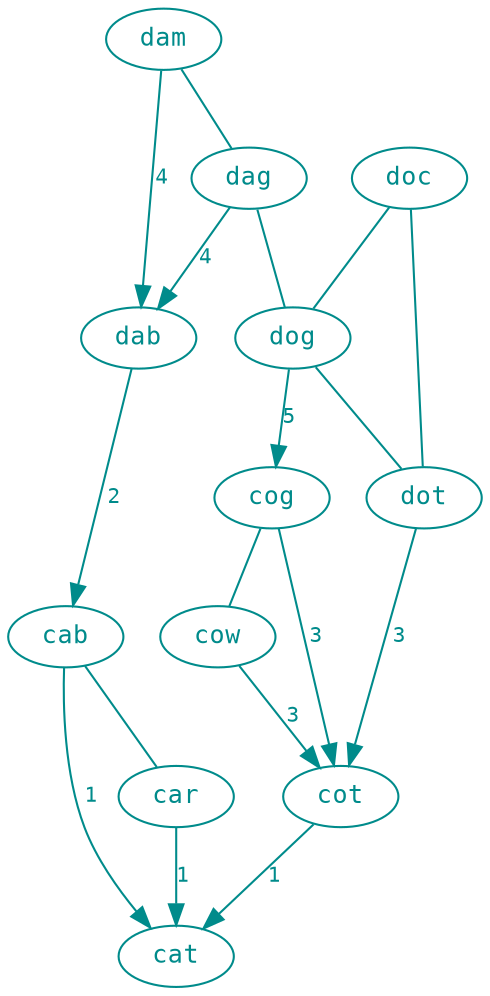 strict digraph example_with_labels {
    node [colorscheme="SVG",width=0.5,height=0.2,shape = ellipse,fontcolor="darkcyan",fontsize=12,fontname="Courier",color="darkcyan"];
    edge [colorscheme="SVG",color="darkcyan",fontcolor="darkcyan",fontsize=10,fontname="Courier"];
    cab -> { cat } [label="1"];
    cab -> { car } [dir=none];
    car -> { cat } [label="1"];
    dab -> { cab } [label="2"];
    cot -> { cat } [label="1"];
    cog -> { cot } [label="3"];
    cow -> { cot } [label="3"];
    cog -> { cow } [dir=none];
    dog -> { cog } [label="5"];
    dot -> { cot } [label="3"];
    dag -> { dab } [label="4"];
    dam -> { dab } [label="4"];
    dam -> { dag } [dir=none];
    doc -> { dog } [dir=none];
    doc -> { dot } [dir=none];
    dog -> { dot } [dir=none];
    dag -> { dog } [dir=none];
}
